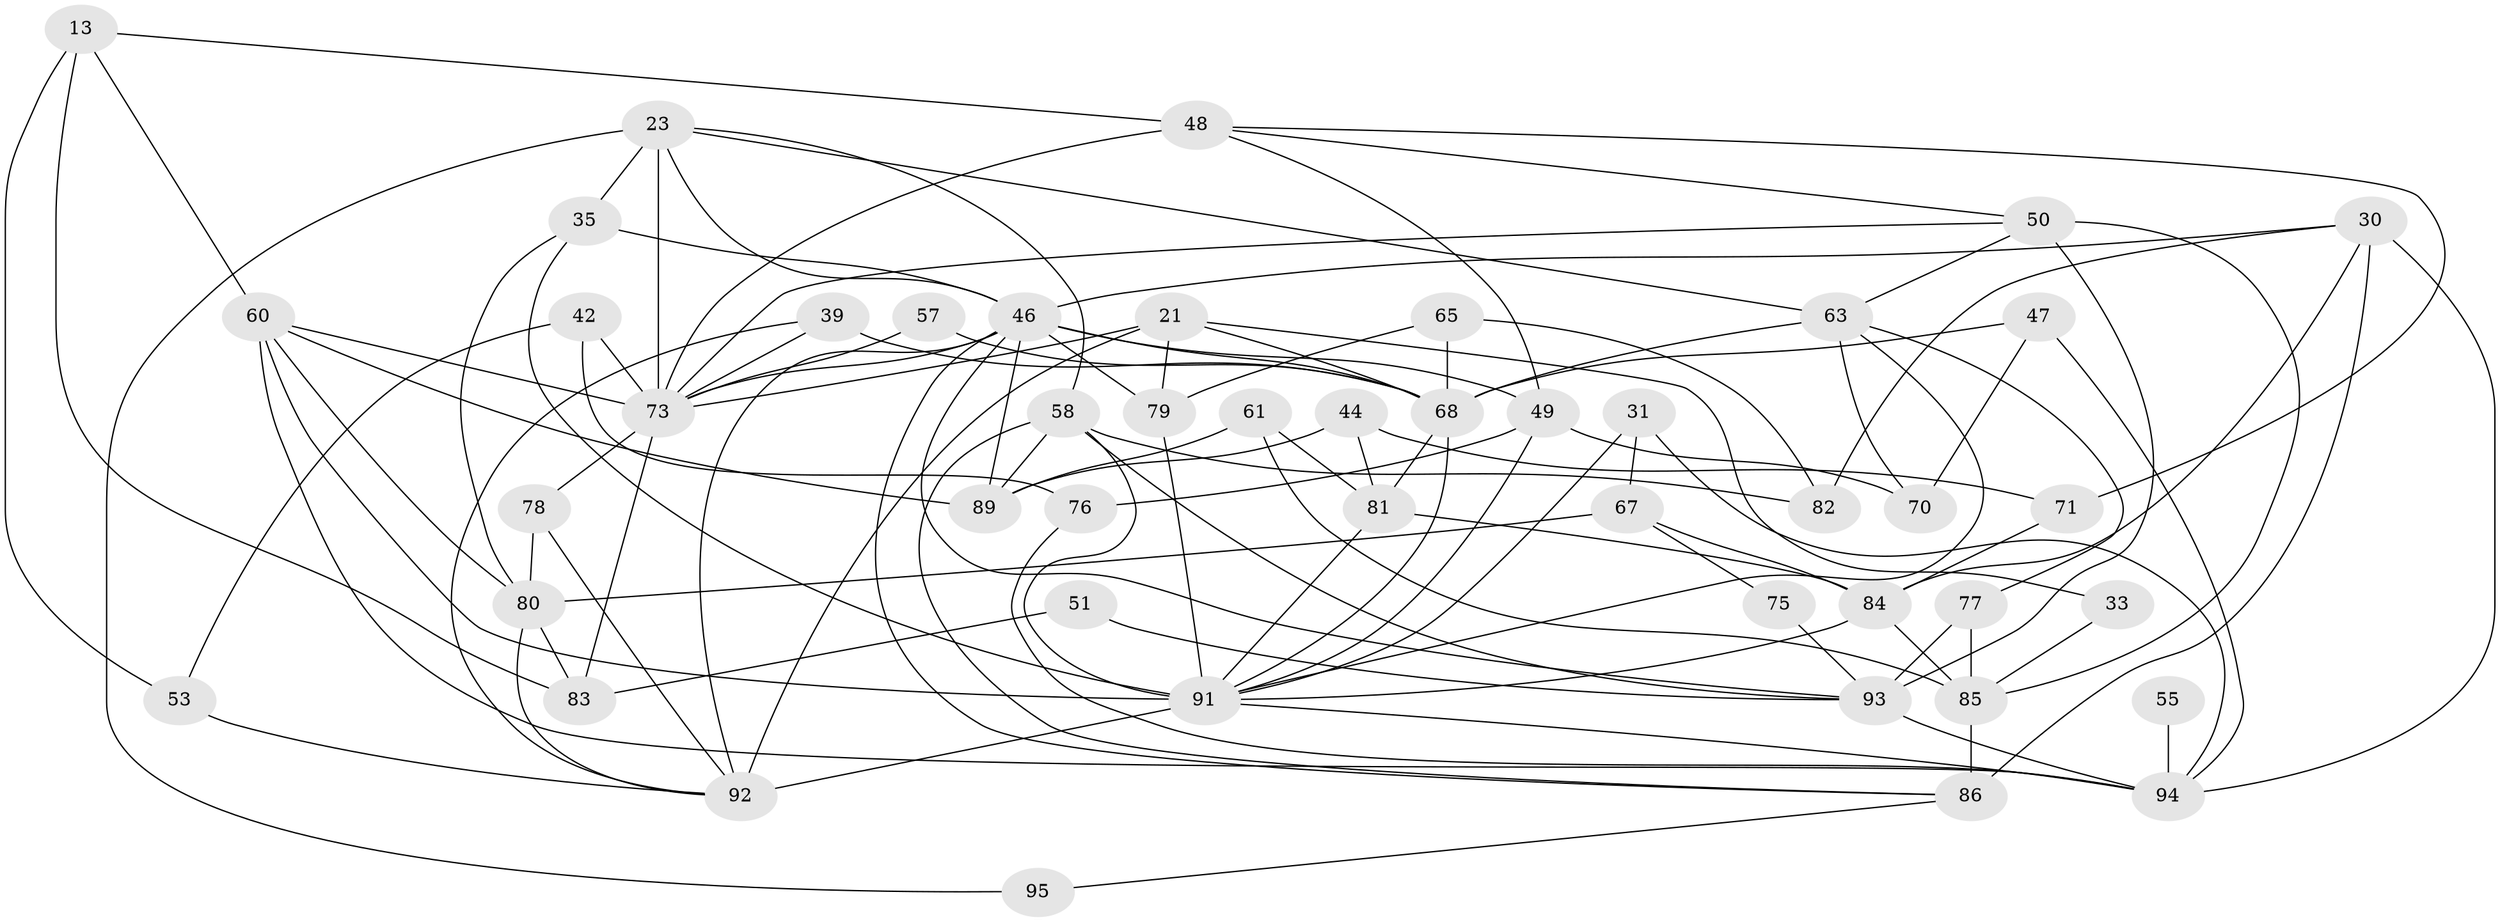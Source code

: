 // original degree distribution, {3: 0.2736842105263158, 2: 0.1368421052631579, 4: 0.28421052631578947, 5: 0.15789473684210525, 7: 0.07368421052631578, 6: 0.06315789473684211, 8: 0.010526315789473684}
// Generated by graph-tools (version 1.1) at 2025/50/03/09/25 04:50:34]
// undirected, 47 vertices, 110 edges
graph export_dot {
graph [start="1"]
  node [color=gray90,style=filled];
  13;
  21;
  23 [super="+12"];
  30;
  31 [super="+17"];
  33;
  35 [super="+34"];
  39;
  42 [super="+5"];
  44;
  46 [super="+10+28+27"];
  47 [super="+18"];
  48 [super="+37"];
  49 [super="+7"];
  50 [super="+20"];
  51;
  53;
  55;
  57;
  58 [super="+6"];
  60 [super="+11"];
  61 [super="+36"];
  63 [super="+32"];
  65;
  67;
  68 [super="+9+40"];
  70;
  71 [super="+1"];
  73 [super="+22+41"];
  75;
  76;
  77 [super="+25"];
  78;
  79 [super="+4"];
  80 [super="+56"];
  81;
  82;
  83;
  84 [super="+64"];
  85;
  86 [super="+26+3"];
  89 [super="+54"];
  91 [super="+43+69+88+74"];
  92 [super="+16+90"];
  93 [super="+59"];
  94 [super="+45"];
  95;
  13 -- 53;
  13 -- 48;
  13 -- 83;
  13 -- 60;
  21 -- 33;
  21 -- 73 [weight=3];
  21 -- 79;
  21 -- 92;
  21 -- 68;
  23 -- 73 [weight=2];
  23 -- 35 [weight=2];
  23 -- 63;
  23 -- 95;
  23 -- 46;
  23 -- 58;
  30 -- 94 [weight=2];
  30 -- 82;
  30 -- 84;
  30 -- 86 [weight=2];
  30 -- 46;
  31 -- 94 [weight=2];
  31 -- 67;
  31 -- 91;
  33 -- 85;
  35 -- 80;
  35 -- 46;
  35 -- 91;
  39 -- 92 [weight=2];
  39 -- 68;
  39 -- 73;
  42 -- 53;
  42 -- 73 [weight=2];
  42 -- 76;
  44 -- 81;
  44 -- 71;
  44 -- 89;
  46 -- 92;
  46 -- 86;
  46 -- 68 [weight=2];
  46 -- 73 [weight=2];
  46 -- 49 [weight=2];
  46 -- 93;
  46 -- 79;
  46 -- 89;
  47 -- 94;
  47 -- 68;
  47 -- 70;
  48 -- 73 [weight=2];
  48 -- 49;
  48 -- 71;
  48 -- 50;
  49 -- 70 [weight=2];
  49 -- 76;
  49 -- 91;
  50 -- 85;
  50 -- 93 [weight=2];
  50 -- 73;
  50 -- 63;
  51 -- 83;
  51 -- 93;
  53 -- 92 [weight=2];
  55 -- 94 [weight=2];
  57 -- 73;
  57 -- 68;
  58 -- 82;
  58 -- 93;
  58 -- 86;
  58 -- 89;
  58 -- 91;
  60 -- 80 [weight=2];
  60 -- 89;
  60 -- 94;
  60 -- 73;
  60 -- 91;
  61 -- 81 [weight=2];
  61 -- 85;
  61 -- 89;
  63 -- 70 [weight=2];
  63 -- 77;
  63 -- 68;
  63 -- 91;
  65 -- 82;
  65 -- 79;
  65 -- 68;
  67 -- 75;
  67 -- 80;
  67 -- 84;
  68 -- 91 [weight=2];
  68 -- 81;
  71 -- 84;
  73 -- 83;
  73 -- 78;
  75 -- 93;
  76 -- 94;
  77 -- 85;
  77 -- 93;
  78 -- 80;
  78 -- 92;
  79 -- 91 [weight=2];
  80 -- 83;
  80 -- 92;
  81 -- 84 [weight=2];
  81 -- 91;
  84 -- 85;
  84 -- 91 [weight=2];
  85 -- 86 [weight=2];
  86 -- 95;
  91 -- 92 [weight=6];
  91 -- 94;
  93 -- 94 [weight=2];
}
